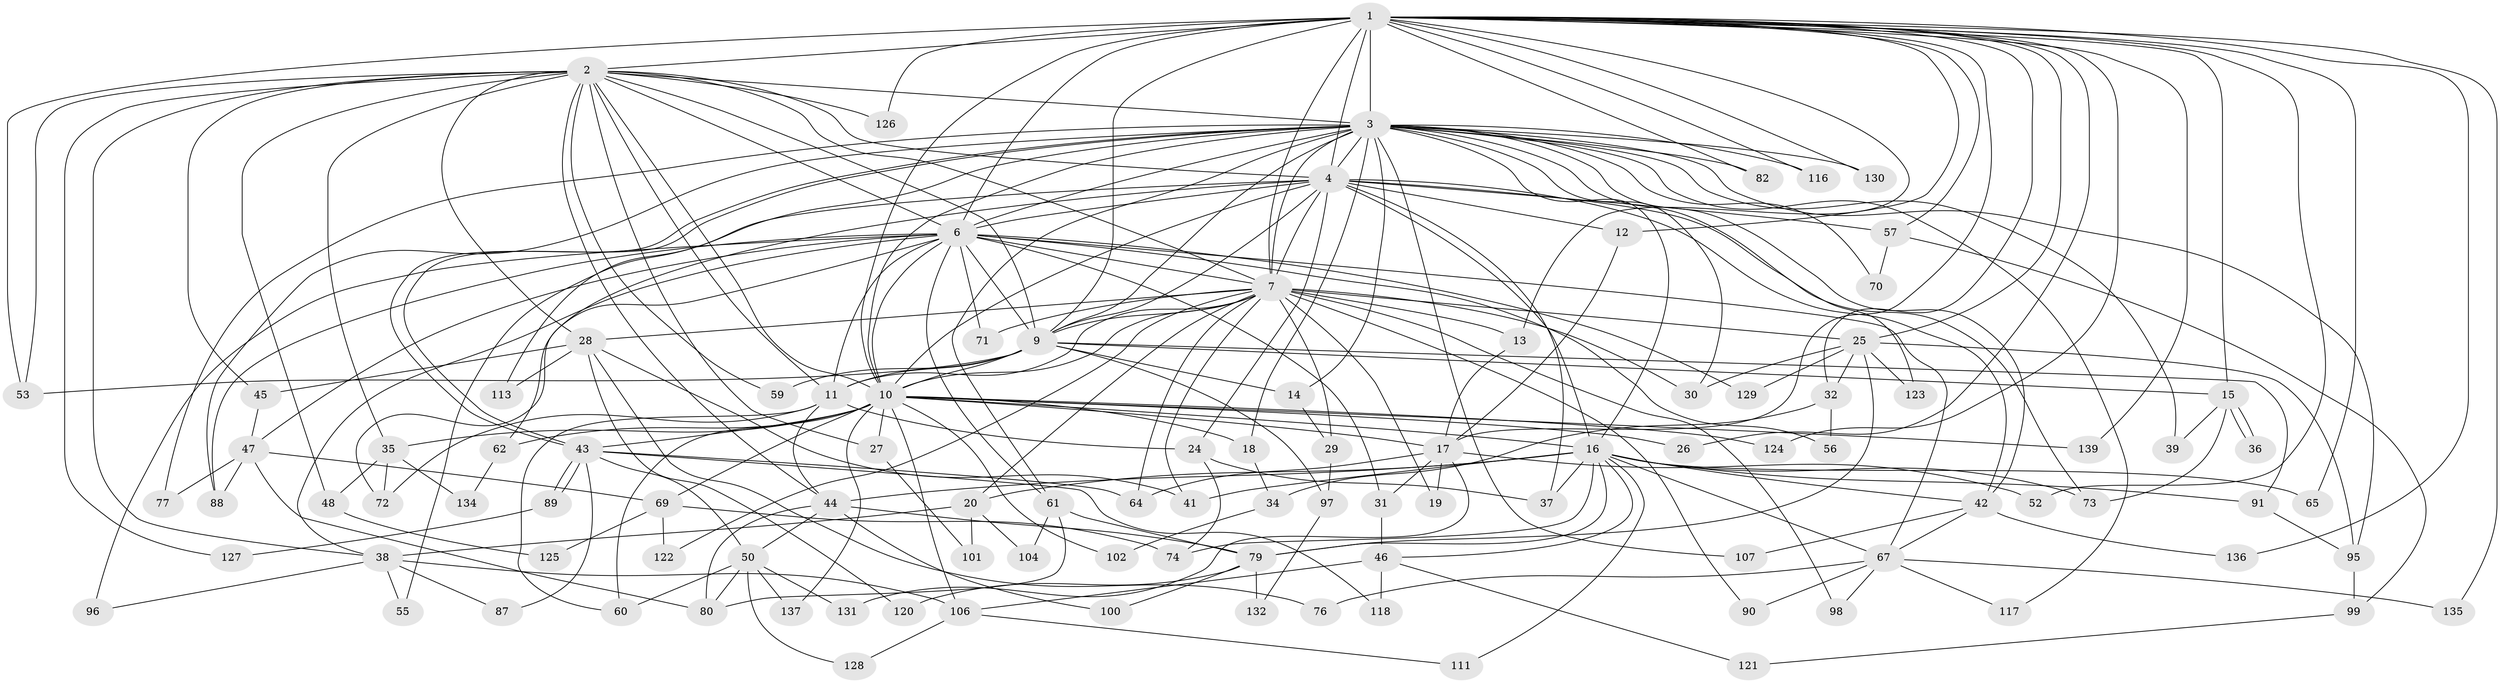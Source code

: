 // Generated by graph-tools (version 1.1) at 2025/23/03/03/25 07:23:41]
// undirected, 104 vertices, 246 edges
graph export_dot {
graph [start="1"]
  node [color=gray90,style=filled];
  1 [super="+5"];
  2 [super="+22"];
  3 [super="+54"];
  4 [super="+8"];
  6 [super="+66"];
  7 [super="+105"];
  9 [super="+103"];
  10 [super="+40"];
  11 [super="+23"];
  12;
  13 [super="+85"];
  14;
  15 [super="+75"];
  16 [super="+33"];
  17 [super="+81"];
  18;
  19;
  20 [super="+21"];
  24 [super="+93"];
  25 [super="+112"];
  26;
  27;
  28 [super="+108"];
  29;
  30 [super="+68"];
  31;
  32;
  34;
  35 [super="+119"];
  36;
  37;
  38 [super="+49"];
  39;
  41;
  42 [super="+58"];
  43 [super="+51"];
  44 [super="+63"];
  45;
  46;
  47 [super="+86"];
  48;
  50 [super="+114"];
  52;
  53 [super="+78"];
  55;
  56;
  57;
  59;
  60 [super="+115"];
  61 [super="+92"];
  62;
  64 [super="+84"];
  65;
  67 [super="+83"];
  69;
  70;
  71;
  72;
  73;
  74 [super="+133"];
  76;
  77;
  79 [super="+94"];
  80;
  82;
  87;
  88 [super="+138"];
  89;
  90;
  91;
  95;
  96 [super="+109"];
  97;
  98;
  99;
  100;
  101;
  102;
  104;
  106 [super="+110"];
  107;
  111;
  113;
  116;
  117;
  118;
  120;
  121;
  122;
  123;
  124;
  125;
  126;
  127;
  128;
  129;
  130;
  131;
  132;
  134;
  135;
  136;
  137;
  139;
  1 -- 2 [weight=2];
  1 -- 3 [weight=2];
  1 -- 4 [weight=4];
  1 -- 6 [weight=2];
  1 -- 7 [weight=2];
  1 -- 9 [weight=2];
  1 -- 10 [weight=2];
  1 -- 12;
  1 -- 26;
  1 -- 32;
  1 -- 116;
  1 -- 130;
  1 -- 139;
  1 -- 65;
  1 -- 135;
  1 -- 136;
  1 -- 13;
  1 -- 15;
  1 -- 17;
  1 -- 82;
  1 -- 25;
  1 -- 52;
  1 -- 53;
  1 -- 57;
  1 -- 124;
  1 -- 126;
  2 -- 3;
  2 -- 4 [weight=2];
  2 -- 6;
  2 -- 7;
  2 -- 9;
  2 -- 10;
  2 -- 27;
  2 -- 28;
  2 -- 35;
  2 -- 38;
  2 -- 45;
  2 -- 48;
  2 -- 53;
  2 -- 59;
  2 -- 126;
  2 -- 127;
  2 -- 11;
  2 -- 44;
  3 -- 4 [weight=3];
  3 -- 6 [weight=2];
  3 -- 7;
  3 -- 9;
  3 -- 10;
  3 -- 14;
  3 -- 16;
  3 -- 18;
  3 -- 39;
  3 -- 42;
  3 -- 43;
  3 -- 43;
  3 -- 61;
  3 -- 70;
  3 -- 77;
  3 -- 95;
  3 -- 107;
  3 -- 113;
  3 -- 116;
  3 -- 117;
  3 -- 123;
  3 -- 130;
  3 -- 82;
  3 -- 30;
  3 -- 88;
  4 -- 6 [weight=2];
  4 -- 7 [weight=2];
  4 -- 9 [weight=2];
  4 -- 10 [weight=2];
  4 -- 12;
  4 -- 42;
  4 -- 55;
  4 -- 73;
  4 -- 37;
  4 -- 16;
  4 -- 24;
  4 -- 57;
  4 -- 62;
  6 -- 7;
  6 -- 9;
  6 -- 10;
  6 -- 31;
  6 -- 47;
  6 -- 56;
  6 -- 61;
  6 -- 67;
  6 -- 71;
  6 -- 72;
  6 -- 88;
  6 -- 96 [weight=2];
  6 -- 129;
  6 -- 38;
  6 -- 11;
  7 -- 9;
  7 -- 10;
  7 -- 11;
  7 -- 13;
  7 -- 19;
  7 -- 20 [weight=2];
  7 -- 25;
  7 -- 28;
  7 -- 29;
  7 -- 30 [weight=2];
  7 -- 41;
  7 -- 71;
  7 -- 90;
  7 -- 98;
  7 -- 122;
  7 -- 64;
  9 -- 10;
  9 -- 11;
  9 -- 14;
  9 -- 15;
  9 -- 59;
  9 -- 91;
  9 -- 97;
  9 -- 53;
  10 -- 18;
  10 -- 26;
  10 -- 27;
  10 -- 35;
  10 -- 60;
  10 -- 62;
  10 -- 69;
  10 -- 102;
  10 -- 106;
  10 -- 124;
  10 -- 137;
  10 -- 139;
  10 -- 17;
  10 -- 43;
  10 -- 16;
  11 -- 24;
  11 -- 44;
  11 -- 72;
  11 -- 60;
  12 -- 17;
  13 -- 17;
  14 -- 29;
  15 -- 36;
  15 -- 36;
  15 -- 39;
  15 -- 73;
  16 -- 20;
  16 -- 41;
  16 -- 44;
  16 -- 65;
  16 -- 73;
  16 -- 79;
  16 -- 91;
  16 -- 67;
  16 -- 42;
  16 -- 74;
  16 -- 37;
  16 -- 46;
  16 -- 111;
  17 -- 19 [weight=2];
  17 -- 31;
  17 -- 52;
  17 -- 64;
  17 -- 131;
  18 -- 34;
  20 -- 38;
  20 -- 101;
  20 -- 104;
  24 -- 74;
  24 -- 37;
  25 -- 30;
  25 -- 32;
  25 -- 123;
  25 -- 79;
  25 -- 129;
  25 -- 95;
  27 -- 101;
  28 -- 45;
  28 -- 76;
  28 -- 113;
  28 -- 120;
  28 -- 41;
  29 -- 97;
  31 -- 46;
  32 -- 34;
  32 -- 56;
  34 -- 102;
  35 -- 48;
  35 -- 134;
  35 -- 72;
  38 -- 55;
  38 -- 87;
  38 -- 96;
  38 -- 106;
  42 -- 67;
  42 -- 107;
  42 -- 136;
  43 -- 50;
  43 -- 64;
  43 -- 89;
  43 -- 89;
  43 -- 118;
  43 -- 87;
  44 -- 50;
  44 -- 79;
  44 -- 80;
  44 -- 100;
  45 -- 47;
  46 -- 106;
  46 -- 118;
  46 -- 121;
  47 -- 69;
  47 -- 77;
  47 -- 88;
  47 -- 80;
  48 -- 125;
  50 -- 60;
  50 -- 128;
  50 -- 131;
  50 -- 137;
  50 -- 80;
  57 -- 70;
  57 -- 99;
  61 -- 80;
  61 -- 104;
  61 -- 79;
  62 -- 134;
  67 -- 76;
  67 -- 90;
  67 -- 98;
  67 -- 117;
  67 -- 135;
  69 -- 74;
  69 -- 122;
  69 -- 125;
  79 -- 120;
  79 -- 132;
  79 -- 100;
  89 -- 127;
  91 -- 95;
  95 -- 99;
  97 -- 132;
  99 -- 121;
  106 -- 111;
  106 -- 128;
}
